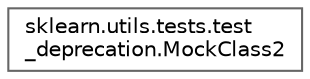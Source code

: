 digraph "Graphical Class Hierarchy"
{
 // LATEX_PDF_SIZE
  bgcolor="transparent";
  edge [fontname=Helvetica,fontsize=10,labelfontname=Helvetica,labelfontsize=10];
  node [fontname=Helvetica,fontsize=10,shape=box,height=0.2,width=0.4];
  rankdir="LR";
  Node0 [id="Node000000",label="sklearn.utils.tests.test\l_deprecation.MockClass2",height=0.2,width=0.4,color="grey40", fillcolor="white", style="filled",URL="$db/d4a/classsklearn_1_1utils_1_1tests_1_1test__deprecation_1_1MockClass2.html",tooltip=" "];
}
